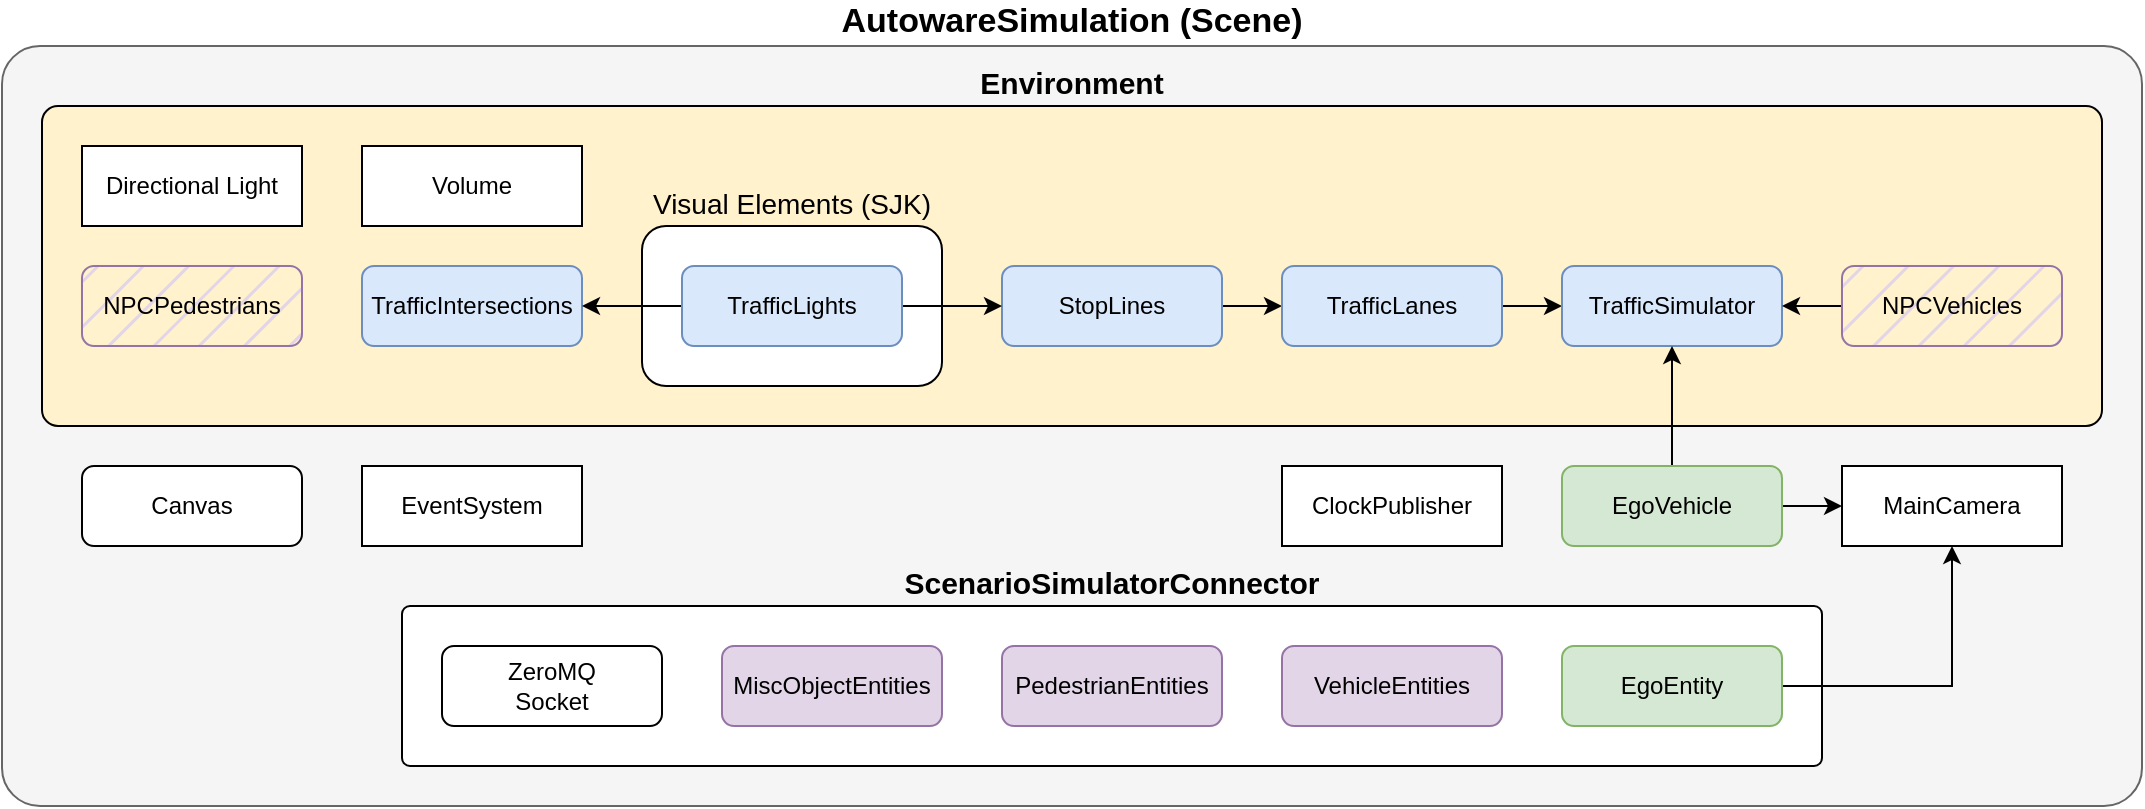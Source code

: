 <mxfile version="21.5.0" type="device">
  <diagram name="Page-1" id="CpT_m-j7Am7sjx0DqRG0">
    <mxGraphModel dx="2291" dy="2400" grid="1" gridSize="10" guides="1" tooltips="1" connect="1" arrows="1" fold="1" page="1" pageScale="1" pageWidth="850" pageHeight="1100" math="0" shadow="0">
      <root>
        <mxCell id="0" />
        <mxCell id="1" parent="0" />
        <mxCell id="8Aw4LN_MrDwei5XwI4oN-105" value="AutowareSimulation (Scene)" style="rounded=1;whiteSpace=wrap;html=1;labelPosition=center;verticalLabelPosition=top;align=center;verticalAlign=bottom;fontStyle=1;fontSize=17;glass=0;arcSize=5;fillColor=#f5f5f5;fontColor=#000000;strokeColor=#666666;strokeWidth=1;" vertex="1" parent="1">
          <mxGeometry x="120" y="-50" width="1070" height="380" as="geometry" />
        </mxCell>
        <mxCell id="8Aw4LN_MrDwei5XwI4oN-106" value="&lt;div style=&quot;font-size: 15px;&quot;&gt;Environment&lt;/div&gt;" style="rounded=1;whiteSpace=wrap;html=1;labelPosition=center;verticalLabelPosition=top;align=center;verticalAlign=bottom;labelBackgroundColor=none;labelBorderColor=none;horizontal=1;fontStyle=1;fontSize=15;glass=0;arcSize=5;strokeWidth=1;strokeColor=#000000;fillColor=#fff2cc;" vertex="1" parent="1">
          <mxGeometry x="140" y="-20" width="1030" height="160" as="geometry" />
        </mxCell>
        <mxCell id="8Aw4LN_MrDwei5XwI4oN-107" value="Visual Elements (SJK)" style="rounded=1;whiteSpace=wrap;html=1;labelPosition=center;verticalLabelPosition=top;align=center;verticalAlign=bottom;fontSize=14;" vertex="1" parent="1">
          <mxGeometry x="440" y="40" width="150" height="80" as="geometry" />
        </mxCell>
        <mxCell id="8Aw4LN_MrDwei5XwI4oN-108" value="" style="edgeStyle=orthogonalEdgeStyle;rounded=0;orthogonalLoop=1;jettySize=auto;html=1;" edge="1" parent="1" source="8Aw4LN_MrDwei5XwI4oN-109" target="8Aw4LN_MrDwei5XwI4oN-111">
          <mxGeometry relative="1" as="geometry" />
        </mxCell>
        <mxCell id="8Aw4LN_MrDwei5XwI4oN-109" value="StopLines" style="rounded=1;whiteSpace=wrap;html=1;fillColor=#dae8fc;strokeColor=#6c8ebf;" vertex="1" parent="1">
          <mxGeometry x="620" y="60" width="110" height="40" as="geometry" />
        </mxCell>
        <mxCell id="8Aw4LN_MrDwei5XwI4oN-110" value="" style="edgeStyle=orthogonalEdgeStyle;rounded=0;orthogonalLoop=1;jettySize=auto;html=1;" edge="1" parent="1" source="8Aw4LN_MrDwei5XwI4oN-111" target="8Aw4LN_MrDwei5XwI4oN-116">
          <mxGeometry relative="1" as="geometry" />
        </mxCell>
        <mxCell id="8Aw4LN_MrDwei5XwI4oN-111" value="&lt;div&gt;TrafficLanes&lt;/div&gt;" style="rounded=1;whiteSpace=wrap;html=1;fillColor=#dae8fc;strokeColor=#6c8ebf;" vertex="1" parent="1">
          <mxGeometry x="760" y="60" width="110" height="40" as="geometry" />
        </mxCell>
        <mxCell id="8Aw4LN_MrDwei5XwI4oN-112" value="&lt;div&gt;TrafficIntersections&lt;/div&gt;" style="rounded=1;whiteSpace=wrap;html=1;fillColor=#dae8fc;strokeColor=#6c8ebf;" vertex="1" parent="1">
          <mxGeometry x="300" y="60" width="110" height="40" as="geometry" />
        </mxCell>
        <mxCell id="8Aw4LN_MrDwei5XwI4oN-113" value="" style="edgeStyle=orthogonalEdgeStyle;rounded=0;orthogonalLoop=1;jettySize=auto;html=1;" edge="1" parent="1" source="8Aw4LN_MrDwei5XwI4oN-115" target="8Aw4LN_MrDwei5XwI4oN-112">
          <mxGeometry relative="1" as="geometry" />
        </mxCell>
        <mxCell id="8Aw4LN_MrDwei5XwI4oN-114" value="" style="edgeStyle=orthogonalEdgeStyle;rounded=0;orthogonalLoop=1;jettySize=auto;html=1;" edge="1" parent="1" source="8Aw4LN_MrDwei5XwI4oN-115" target="8Aw4LN_MrDwei5XwI4oN-109">
          <mxGeometry relative="1" as="geometry" />
        </mxCell>
        <mxCell id="8Aw4LN_MrDwei5XwI4oN-115" value="TrafficLights" style="rounded=1;whiteSpace=wrap;html=1;fillColor=#dae8fc;strokeColor=#6c8ebf;fillStyle=auto;" vertex="1" parent="1">
          <mxGeometry x="460" y="60" width="110" height="40" as="geometry" />
        </mxCell>
        <mxCell id="8Aw4LN_MrDwei5XwI4oN-116" value="&lt;div&gt;TrafficSimulator&lt;/div&gt;" style="rounded=1;whiteSpace=wrap;html=1;fillColor=#dae8fc;strokeColor=#6c8ebf;" vertex="1" parent="1">
          <mxGeometry x="900" y="60" width="110" height="40" as="geometry" />
        </mxCell>
        <mxCell id="8Aw4LN_MrDwei5XwI4oN-117" value="" style="edgeStyle=orthogonalEdgeStyle;rounded=0;orthogonalLoop=1;jettySize=auto;html=1;" edge="1" parent="1" source="8Aw4LN_MrDwei5XwI4oN-118" target="8Aw4LN_MrDwei5XwI4oN-116">
          <mxGeometry relative="1" as="geometry" />
        </mxCell>
        <mxCell id="8Aw4LN_MrDwei5XwI4oN-118" value="NPCVehicles" style="rounded=1;whiteSpace=wrap;html=1;fillColor=#e1d5e7;strokeColor=#9673a6;fillStyle=hatch;" vertex="1" parent="1">
          <mxGeometry x="1040" y="60" width="110" height="40" as="geometry" />
        </mxCell>
        <mxCell id="8Aw4LN_MrDwei5XwI4oN-119" value="" style="edgeStyle=orthogonalEdgeStyle;rounded=0;orthogonalLoop=1;jettySize=auto;html=1;" edge="1" parent="1" source="8Aw4LN_MrDwei5XwI4oN-121" target="8Aw4LN_MrDwei5XwI4oN-116">
          <mxGeometry x="-0.714" y="5" relative="1" as="geometry">
            <mxPoint as="offset" />
          </mxGeometry>
        </mxCell>
        <mxCell id="8Aw4LN_MrDwei5XwI4oN-120" value="" style="edgeStyle=orthogonalEdgeStyle;rounded=0;orthogonalLoop=1;jettySize=auto;html=1;" edge="1" parent="1" source="8Aw4LN_MrDwei5XwI4oN-121" target="8Aw4LN_MrDwei5XwI4oN-126">
          <mxGeometry relative="1" as="geometry" />
        </mxCell>
        <mxCell id="8Aw4LN_MrDwei5XwI4oN-121" value="EgoVehicle" style="rounded=1;whiteSpace=wrap;html=1;fillColor=#d5e8d4;strokeColor=#82b366;" vertex="1" parent="1">
          <mxGeometry x="900" y="160" width="110" height="40" as="geometry" />
        </mxCell>
        <mxCell id="8Aw4LN_MrDwei5XwI4oN-122" value="&lt;div&gt;NPCPedestrians&lt;/div&gt;" style="rounded=1;whiteSpace=wrap;html=1;fillColor=#e1d5e7;strokeColor=#9673a6;fillStyle=hatch;" vertex="1" parent="1">
          <mxGeometry x="160" y="60" width="110" height="40" as="geometry" />
        </mxCell>
        <mxCell id="8Aw4LN_MrDwei5XwI4oN-123" value="Directional Light" style="rounded=0;whiteSpace=wrap;html=1;" vertex="1" parent="1">
          <mxGeometry x="160" width="110" height="40" as="geometry" />
        </mxCell>
        <mxCell id="8Aw4LN_MrDwei5XwI4oN-124" value="&lt;div&gt;Volume&lt;/div&gt;" style="rounded=0;whiteSpace=wrap;html=1;" vertex="1" parent="1">
          <mxGeometry x="300" width="110" height="40" as="geometry" />
        </mxCell>
        <mxCell id="8Aw4LN_MrDwei5XwI4oN-125" value="&lt;div&gt;ClockPublisher&lt;/div&gt;" style="rounded=0;whiteSpace=wrap;html=1;" vertex="1" parent="1">
          <mxGeometry x="760" y="160" width="110" height="40" as="geometry" />
        </mxCell>
        <mxCell id="8Aw4LN_MrDwei5XwI4oN-126" value="MainCamera" style="rounded=0;whiteSpace=wrap;html=1;" vertex="1" parent="1">
          <mxGeometry x="1040" y="160" width="110" height="40" as="geometry" />
        </mxCell>
        <mxCell id="8Aw4LN_MrDwei5XwI4oN-127" value="Canvas" style="rounded=1;whiteSpace=wrap;html=1;" vertex="1" parent="1">
          <mxGeometry x="160" y="160" width="110" height="40" as="geometry" />
        </mxCell>
        <mxCell id="8Aw4LN_MrDwei5XwI4oN-128" value="EventSystem" style="rounded=0;whiteSpace=wrap;html=1;" vertex="1" parent="1">
          <mxGeometry x="300" y="160" width="110" height="40" as="geometry" />
        </mxCell>
        <mxCell id="8Aw4LN_MrDwei5XwI4oN-130" value="ScenarioSimulatorConnector" style="rounded=1;whiteSpace=wrap;html=1;labelPosition=center;verticalLabelPosition=top;align=center;verticalAlign=bottom;fontStyle=1;fontSize=15;arcSize=5;" vertex="1" parent="1">
          <mxGeometry x="320" y="230" width="710" height="80" as="geometry" />
        </mxCell>
        <mxCell id="8Aw4LN_MrDwei5XwI4oN-131" value="ZeroMQ&lt;br&gt;Socket" style="rounded=1;whiteSpace=wrap;html=1;" vertex="1" parent="1">
          <mxGeometry x="340" y="250" width="110" height="40" as="geometry" />
        </mxCell>
        <mxCell id="8Aw4LN_MrDwei5XwI4oN-136" style="edgeStyle=orthogonalEdgeStyle;rounded=0;orthogonalLoop=1;jettySize=auto;html=1;" edge="1" parent="1" source="8Aw4LN_MrDwei5XwI4oN-132" target="8Aw4LN_MrDwei5XwI4oN-126">
          <mxGeometry relative="1" as="geometry" />
        </mxCell>
        <mxCell id="8Aw4LN_MrDwei5XwI4oN-132" value="EgoEntity" style="rounded=1;whiteSpace=wrap;html=1;fillColor=#d5e8d4;strokeColor=#82b366;" vertex="1" parent="1">
          <mxGeometry x="900" y="250" width="110" height="40" as="geometry" />
        </mxCell>
        <mxCell id="8Aw4LN_MrDwei5XwI4oN-133" value="MiscObjectEntities" style="rounded=1;whiteSpace=wrap;html=1;fillColor=#e1d5e7;strokeColor=#9673a6;" vertex="1" parent="1">
          <mxGeometry x="480" y="250" width="110" height="40" as="geometry" />
        </mxCell>
        <mxCell id="8Aw4LN_MrDwei5XwI4oN-134" value="&lt;div&gt;VehicleEntities&lt;/div&gt;" style="rounded=1;whiteSpace=wrap;html=1;fillColor=#e1d5e7;strokeColor=#9673a6;" vertex="1" parent="1">
          <mxGeometry x="760" y="250" width="110" height="40" as="geometry" />
        </mxCell>
        <mxCell id="8Aw4LN_MrDwei5XwI4oN-135" value="PedestrianEntities" style="rounded=1;whiteSpace=wrap;html=1;fillColor=#e1d5e7;strokeColor=#9673a6;" vertex="1" parent="1">
          <mxGeometry x="620" y="250" width="110" height="40" as="geometry" />
        </mxCell>
      </root>
    </mxGraphModel>
  </diagram>
</mxfile>
